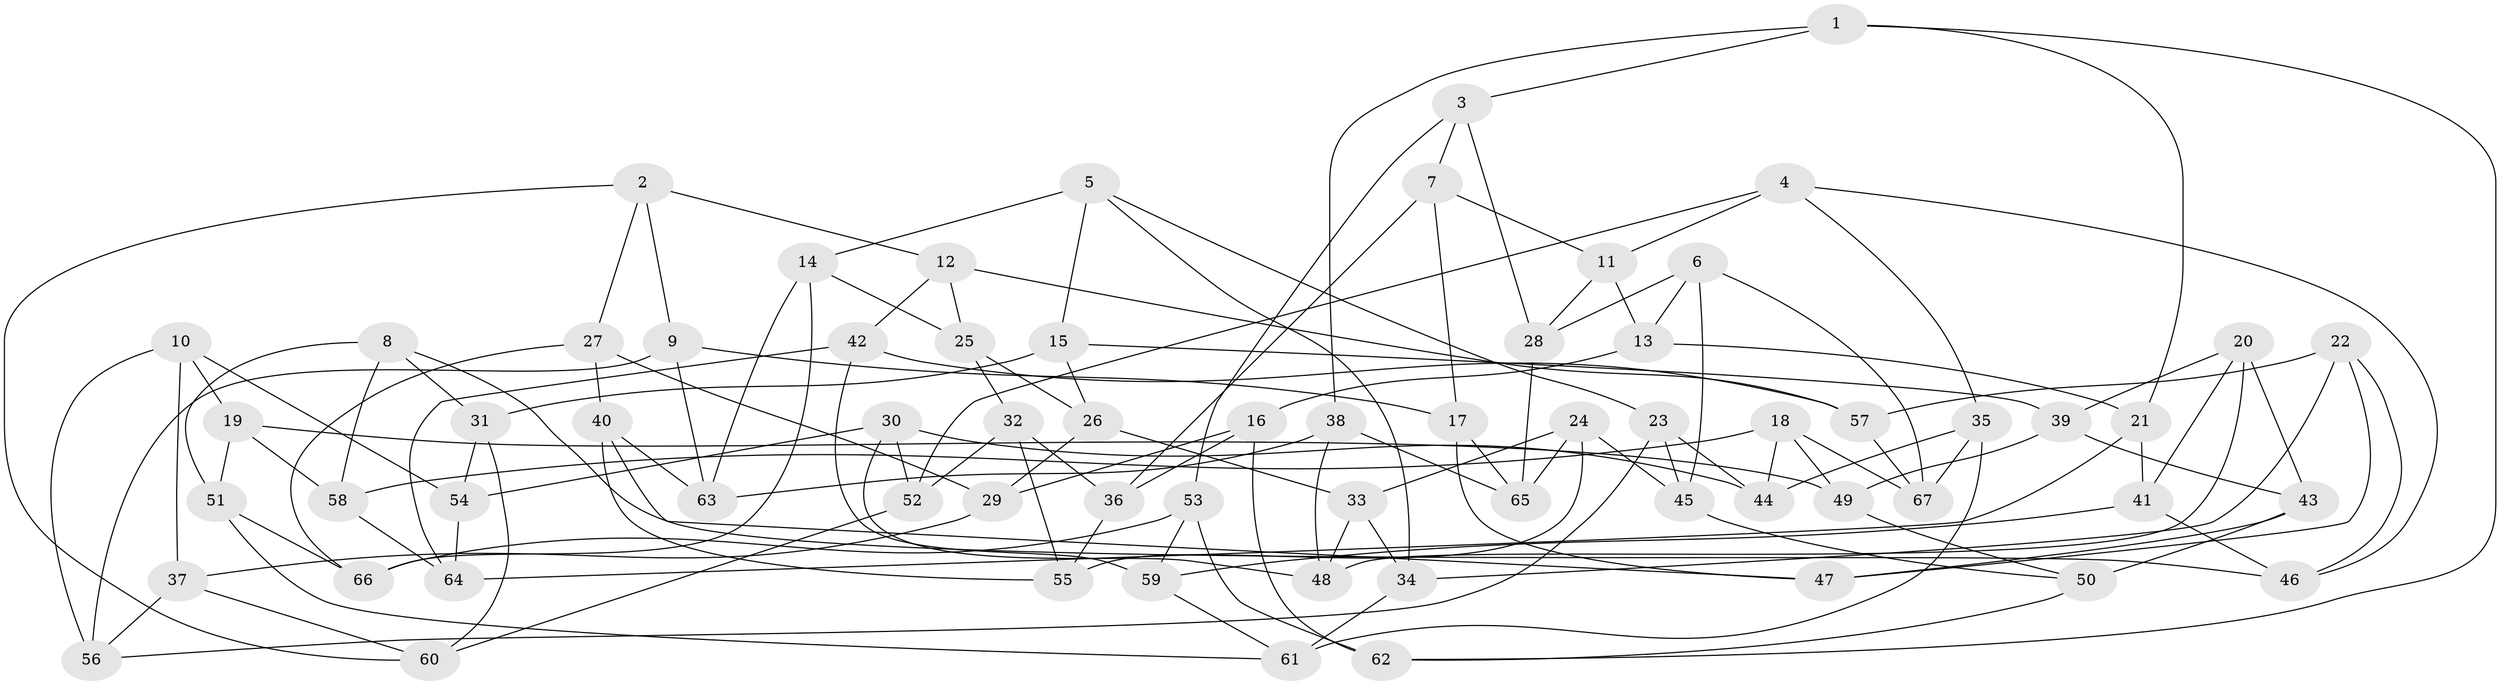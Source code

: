 // coarse degree distribution, {6: 0.475, 4: 0.325, 5: 0.175, 3: 0.025}
// Generated by graph-tools (version 1.1) at 2025/52/02/27/25 19:52:34]
// undirected, 67 vertices, 134 edges
graph export_dot {
graph [start="1"]
  node [color=gray90,style=filled];
  1;
  2;
  3;
  4;
  5;
  6;
  7;
  8;
  9;
  10;
  11;
  12;
  13;
  14;
  15;
  16;
  17;
  18;
  19;
  20;
  21;
  22;
  23;
  24;
  25;
  26;
  27;
  28;
  29;
  30;
  31;
  32;
  33;
  34;
  35;
  36;
  37;
  38;
  39;
  40;
  41;
  42;
  43;
  44;
  45;
  46;
  47;
  48;
  49;
  50;
  51;
  52;
  53;
  54;
  55;
  56;
  57;
  58;
  59;
  60;
  61;
  62;
  63;
  64;
  65;
  66;
  67;
  1 -- 62;
  1 -- 21;
  1 -- 3;
  1 -- 38;
  2 -- 27;
  2 -- 12;
  2 -- 9;
  2 -- 60;
  3 -- 28;
  3 -- 7;
  3 -- 53;
  4 -- 35;
  4 -- 46;
  4 -- 52;
  4 -- 11;
  5 -- 14;
  5 -- 15;
  5 -- 34;
  5 -- 23;
  6 -- 13;
  6 -- 67;
  6 -- 28;
  6 -- 45;
  7 -- 17;
  7 -- 11;
  7 -- 36;
  8 -- 31;
  8 -- 58;
  8 -- 51;
  8 -- 46;
  9 -- 17;
  9 -- 63;
  9 -- 56;
  10 -- 56;
  10 -- 54;
  10 -- 37;
  10 -- 19;
  11 -- 13;
  11 -- 28;
  12 -- 25;
  12 -- 42;
  12 -- 57;
  13 -- 16;
  13 -- 21;
  14 -- 25;
  14 -- 63;
  14 -- 66;
  15 -- 39;
  15 -- 26;
  15 -- 31;
  16 -- 62;
  16 -- 36;
  16 -- 29;
  17 -- 47;
  17 -- 65;
  18 -- 58;
  18 -- 44;
  18 -- 49;
  18 -- 67;
  19 -- 51;
  19 -- 49;
  19 -- 58;
  20 -- 43;
  20 -- 39;
  20 -- 48;
  20 -- 41;
  21 -- 64;
  21 -- 41;
  22 -- 57;
  22 -- 46;
  22 -- 34;
  22 -- 47;
  23 -- 56;
  23 -- 44;
  23 -- 45;
  24 -- 55;
  24 -- 65;
  24 -- 33;
  24 -- 45;
  25 -- 26;
  25 -- 32;
  26 -- 33;
  26 -- 29;
  27 -- 29;
  27 -- 66;
  27 -- 40;
  28 -- 65;
  29 -- 37;
  30 -- 52;
  30 -- 48;
  30 -- 54;
  30 -- 44;
  31 -- 54;
  31 -- 60;
  32 -- 36;
  32 -- 52;
  32 -- 55;
  33 -- 34;
  33 -- 48;
  34 -- 61;
  35 -- 67;
  35 -- 44;
  35 -- 61;
  36 -- 55;
  37 -- 60;
  37 -- 56;
  38 -- 48;
  38 -- 63;
  38 -- 65;
  39 -- 43;
  39 -- 49;
  40 -- 47;
  40 -- 63;
  40 -- 55;
  41 -- 46;
  41 -- 59;
  42 -- 59;
  42 -- 64;
  42 -- 57;
  43 -- 47;
  43 -- 50;
  45 -- 50;
  49 -- 50;
  50 -- 62;
  51 -- 61;
  51 -- 66;
  52 -- 60;
  53 -- 62;
  53 -- 66;
  53 -- 59;
  54 -- 64;
  57 -- 67;
  58 -- 64;
  59 -- 61;
}
